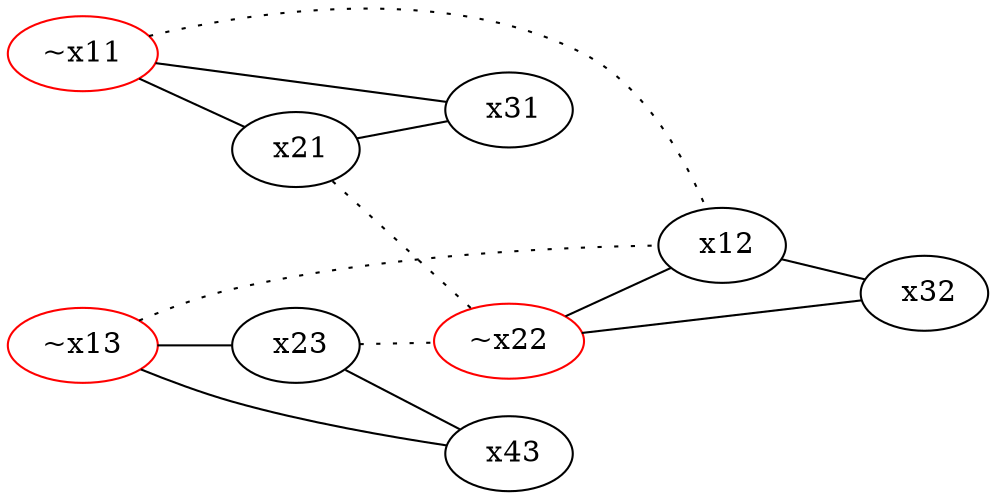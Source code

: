 strict graph {
	rankdir = LR;
	node [ color = red    ] "~x11"
	node [ color = black    ] " x21"
	node [ color = black    ] " x31"
	"~x11" -- " x21"
	" x21" -- " x31"
	" x31" -- "~x11"
	node [ color = red    ] "~x22"
	node [ color = black    ] " x12"
	node [ color = black    ] " x32"
	"~x22" -- " x12"
	" x12" -- " x32"
	" x32" -- "~x22"
	node [ color = red    ] "~x13"
	node [ color = black    ] " x23"
	node [ color = black    ] " x43"
	"~x13" -- " x23"
	" x23" -- " x43"
	" x43" -- "~x13"
	node [ color = gray fontcolor = gray pos = "-10,0!" style = dotted ] "~x11"
	node [ color = gray fontcolor = gray pos = "-10,0!" style = dotted ] " x12"
	"~x11" -- " x12" [ style = dotted ]
	node [ color = gray fontcolor = gray pos = "-10,0!" style = dotted ] "~x13"
	node [ color = gray fontcolor = gray pos = "-10,0!" style = dotted ] " x12"
	"~x13" -- " x12" [ style = dotted ]
	node [ color = gray fontcolor = gray pos = "-10,0!" style = dotted ] " x21"
	node [ color = gray fontcolor = gray pos = "-10,0!" style = dotted ] "~x22"
	" x21" -- "~x22" [ style = dotted ]
	node [ color = gray fontcolor = gray pos = "-10,0!" style = dotted ] " x23"
	node [ color = gray fontcolor = gray pos = "-10,0!" style = dotted ] "~x22"
	" x23" -- "~x22" [ style = dotted ]
}